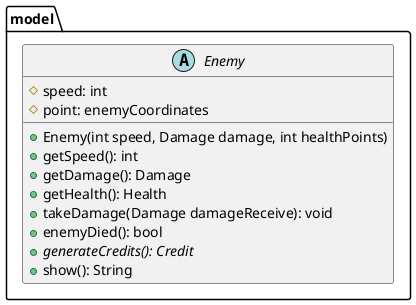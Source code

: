 @startuml
'https://plantuml.com/class-diagram
package model {
    abstract class Enemy {
        # speed: int
        # point: enemyCoordinates

        + Enemy(int speed, Damage damage, int healthPoints)
        + getSpeed(): int
        + getDamage(): Damage
        + getHealth(): Health
        + takeDamage(Damage damageReceive): void
        + enemyDied(): bool
        + generateCredits(): Credit {abstract}
        + show(): String
    }
}


@enduml